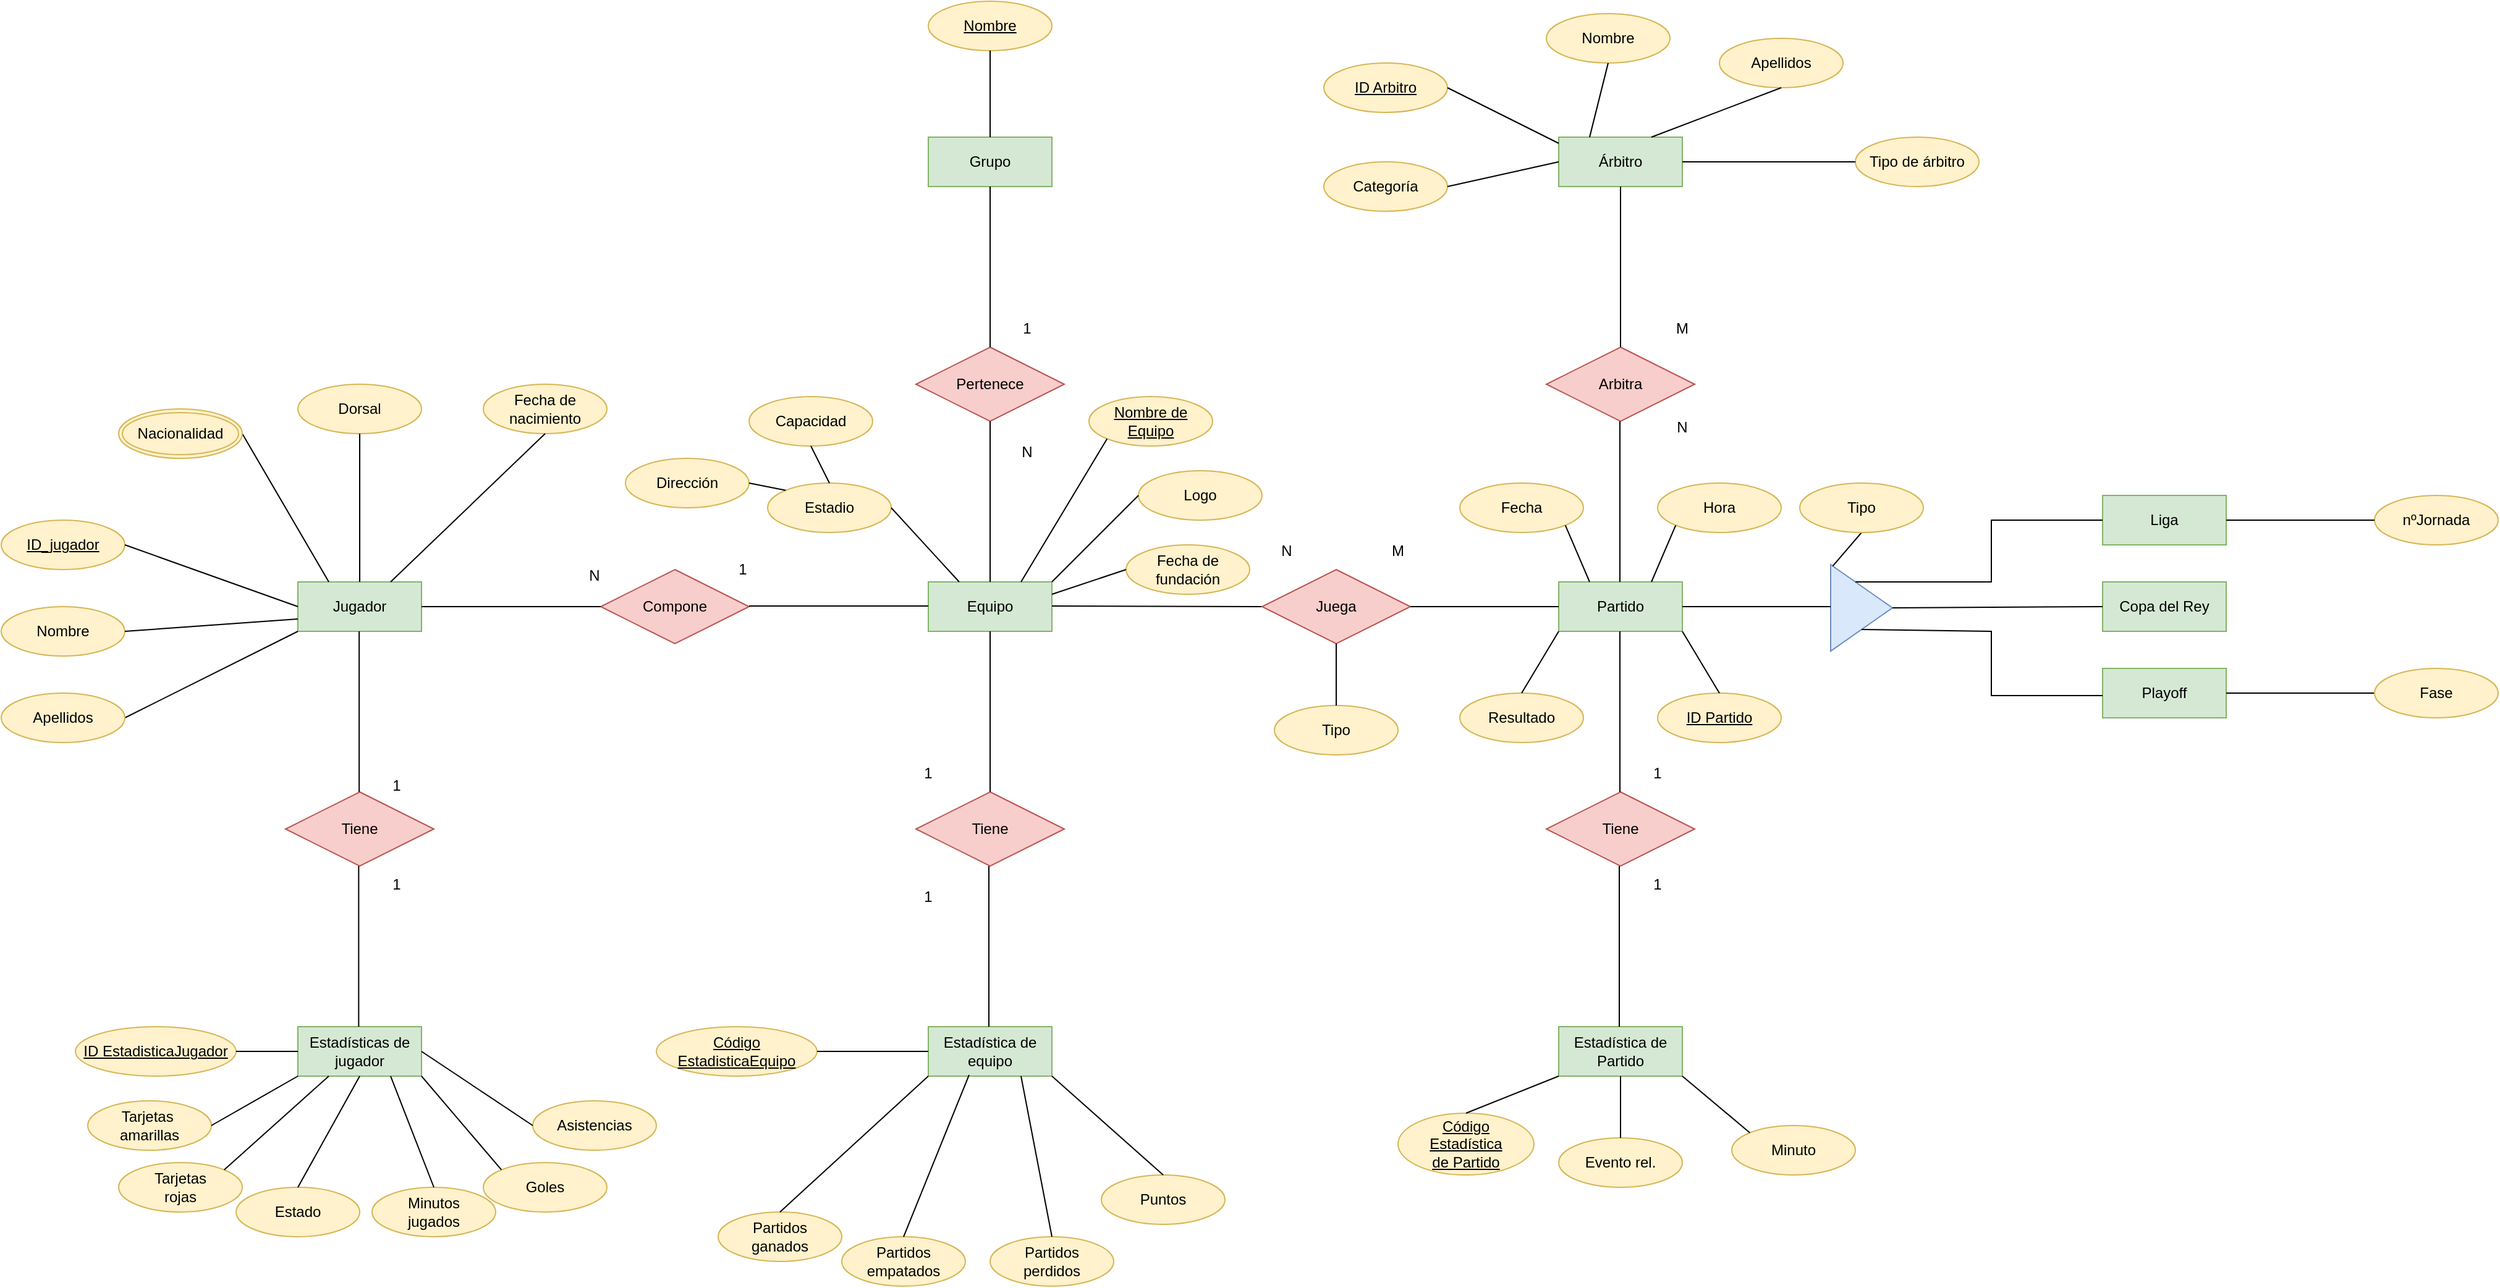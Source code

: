 <mxfile version="24.0.0" type="device">
  <diagram id="R2lEEEUBdFMjLlhIrx00" name="Page-1">
    <mxGraphModel dx="1912" dy="578" grid="1" gridSize="10" guides="1" tooltips="1" connect="1" arrows="1" fold="1" page="1" pageScale="1" pageWidth="850" pageHeight="1100" math="0" shadow="0" extFonts="Permanent Marker^https://fonts.googleapis.com/css?family=Permanent+Marker">
      <root>
        <mxCell id="0" />
        <mxCell id="1" parent="0" />
        <mxCell id="v-Di3Hc3oVgs2gPmcvR6-1" value="Equipo" style="whiteSpace=wrap;html=1;align=center;fillColor=#d5e8d4;strokeColor=#82b366;" vertex="1" parent="1">
          <mxGeometry x="180" y="480" width="100" height="40" as="geometry" />
        </mxCell>
        <mxCell id="v-Di3Hc3oVgs2gPmcvR6-2" value="Estadística de Partido" style="whiteSpace=wrap;html=1;align=center;fillColor=#d5e8d4;strokeColor=#82b366;" vertex="1" parent="1">
          <mxGeometry x="690" y="840" width="100" height="40" as="geometry" />
        </mxCell>
        <mxCell id="v-Di3Hc3oVgs2gPmcvR6-3" value="Jugador" style="whiteSpace=wrap;html=1;align=center;fillColor=#d5e8d4;strokeColor=#82b366;" vertex="1" parent="1">
          <mxGeometry x="-330" y="480" width="100" height="40" as="geometry" />
        </mxCell>
        <mxCell id="v-Di3Hc3oVgs2gPmcvR6-4" value="Partido" style="whiteSpace=wrap;html=1;align=center;fillColor=#d5e8d4;strokeColor=#82b366;" vertex="1" parent="1">
          <mxGeometry x="690" y="480" width="100" height="40" as="geometry" />
        </mxCell>
        <mxCell id="v-Di3Hc3oVgs2gPmcvR6-5" value="Grupo" style="whiteSpace=wrap;html=1;align=center;fillColor=#d5e8d4;strokeColor=#82b366;" vertex="1" parent="1">
          <mxGeometry x="180" y="120" width="100" height="40" as="geometry" />
        </mxCell>
        <mxCell id="v-Di3Hc3oVgs2gPmcvR6-6" value="Árbitro" style="whiteSpace=wrap;html=1;align=center;fillColor=#d5e8d4;strokeColor=#82b366;" vertex="1" parent="1">
          <mxGeometry x="690" y="120" width="100" height="40" as="geometry" />
        </mxCell>
        <mxCell id="v-Di3Hc3oVgs2gPmcvR6-8" value="Compone" style="shape=rhombus;perimeter=rhombusPerimeter;whiteSpace=wrap;html=1;align=center;fillColor=#f8cecc;strokeColor=#b85450;" vertex="1" parent="1">
          <mxGeometry x="-85" y="470" width="120" height="60" as="geometry" />
        </mxCell>
        <mxCell id="v-Di3Hc3oVgs2gPmcvR6-10" value="Tiene" style="shape=rhombus;perimeter=rhombusPerimeter;whiteSpace=wrap;html=1;align=center;fillColor=#f8cecc;strokeColor=#b85450;" vertex="1" parent="1">
          <mxGeometry x="680" y="650" width="120" height="60" as="geometry" />
        </mxCell>
        <mxCell id="v-Di3Hc3oVgs2gPmcvR6-11" value="Arbitra" style="shape=rhombus;perimeter=rhombusPerimeter;whiteSpace=wrap;html=1;align=center;fillColor=#f8cecc;strokeColor=#b85450;" vertex="1" parent="1">
          <mxGeometry x="680" y="290" width="120" height="60" as="geometry" />
        </mxCell>
        <mxCell id="v-Di3Hc3oVgs2gPmcvR6-12" value="Pertenece" style="shape=rhombus;perimeter=rhombusPerimeter;whiteSpace=wrap;html=1;align=center;fillColor=#f8cecc;strokeColor=#b85450;" vertex="1" parent="1">
          <mxGeometry x="170" y="290" width="120" height="60" as="geometry" />
        </mxCell>
        <mxCell id="v-Di3Hc3oVgs2gPmcvR6-13" value="" style="endArrow=none;html=1;rounded=0;exitX=1;exitY=0.5;exitDx=0;exitDy=0;" edge="1" parent="1" source="v-Di3Hc3oVgs2gPmcvR6-3" target="v-Di3Hc3oVgs2gPmcvR6-8">
          <mxGeometry width="50" height="50" relative="1" as="geometry">
            <mxPoint x="-270" y="490" as="sourcePoint" />
            <mxPoint x="-270" y="360" as="targetPoint" />
          </mxGeometry>
        </mxCell>
        <mxCell id="v-Di3Hc3oVgs2gPmcvR6-14" value="" style="endArrow=none;html=1;rounded=0;exitX=1;exitY=0.5;exitDx=0;exitDy=0;" edge="1" parent="1">
          <mxGeometry width="50" height="50" relative="1" as="geometry">
            <mxPoint x="35" y="499.5" as="sourcePoint" />
            <mxPoint x="180" y="499.5" as="targetPoint" />
          </mxGeometry>
        </mxCell>
        <mxCell id="v-Di3Hc3oVgs2gPmcvR6-15" value="" style="endArrow=none;html=1;rounded=0;exitX=1;exitY=0.5;exitDx=0;exitDy=0;entryX=0;entryY=0.5;entryDx=0;entryDy=0;" edge="1" parent="1" target="v-Di3Hc3oVgs2gPmcvR6-87">
          <mxGeometry width="50" height="50" relative="1" as="geometry">
            <mxPoint x="280" y="499.5" as="sourcePoint" />
            <mxPoint x="425" y="499.5" as="targetPoint" />
            <Array as="points">
              <mxPoint x="450" y="500" />
            </Array>
          </mxGeometry>
        </mxCell>
        <mxCell id="v-Di3Hc3oVgs2gPmcvR6-19" value="ID_jugador" style="ellipse;whiteSpace=wrap;html=1;align=center;fontStyle=4;fillColor=#fff2cc;strokeColor=#d6b656;" vertex="1" parent="1">
          <mxGeometry x="-570" y="430" width="100" height="40" as="geometry" />
        </mxCell>
        <mxCell id="v-Di3Hc3oVgs2gPmcvR6-20" value="Nombre" style="ellipse;whiteSpace=wrap;html=1;align=center;fillColor=#fff2cc;strokeColor=#d6b656;" vertex="1" parent="1">
          <mxGeometry x="-570" y="500" width="100" height="40" as="geometry" />
        </mxCell>
        <mxCell id="v-Di3Hc3oVgs2gPmcvR6-21" value="Estadísticas de jugador" style="whiteSpace=wrap;html=1;align=center;fillColor=#d5e8d4;strokeColor=#82b366;" vertex="1" parent="1">
          <mxGeometry x="-330" y="840" width="100" height="40" as="geometry" />
        </mxCell>
        <mxCell id="v-Di3Hc3oVgs2gPmcvR6-23" value="Fecha de nacimiento" style="ellipse;whiteSpace=wrap;html=1;align=center;fillColor=#fff2cc;strokeColor=#d6b656;" vertex="1" parent="1">
          <mxGeometry x="-180" y="320" width="100" height="40" as="geometry" />
        </mxCell>
        <mxCell id="v-Di3Hc3oVgs2gPmcvR6-24" value="Dorsal" style="ellipse;whiteSpace=wrap;html=1;align=center;fillColor=#fff2cc;strokeColor=#d6b656;" vertex="1" parent="1">
          <mxGeometry x="-330" y="320" width="100" height="40" as="geometry" />
        </mxCell>
        <mxCell id="v-Di3Hc3oVgs2gPmcvR6-25" value="" style="endArrow=none;html=1;rounded=0;exitX=0;exitY=0.75;exitDx=0;exitDy=0;entryX=1;entryY=0.5;entryDx=0;entryDy=0;" edge="1" parent="1" source="v-Di3Hc3oVgs2gPmcvR6-3" target="v-Di3Hc3oVgs2gPmcvR6-20">
          <mxGeometry width="50" height="50" relative="1" as="geometry">
            <mxPoint x="-252.5" y="529" as="sourcePoint" />
            <mxPoint x="-420" y="610" as="targetPoint" />
          </mxGeometry>
        </mxCell>
        <mxCell id="v-Di3Hc3oVgs2gPmcvR6-26" value="" style="endArrow=none;html=1;rounded=0;exitX=0;exitY=1;exitDx=0;exitDy=0;entryX=1;entryY=0.5;entryDx=0;entryDy=0;" edge="1" parent="1" source="v-Di3Hc3oVgs2gPmcvR6-3" target="v-Di3Hc3oVgs2gPmcvR6-34">
          <mxGeometry width="50" height="50" relative="1" as="geometry">
            <mxPoint x="-270" y="530" as="sourcePoint" />
            <mxPoint x="-180" y="580" as="targetPoint" />
          </mxGeometry>
        </mxCell>
        <mxCell id="v-Di3Hc3oVgs2gPmcvR6-27" value="" style="endArrow=none;html=1;rounded=0;exitX=0;exitY=0.5;exitDx=0;exitDy=0;entryX=1;entryY=0.5;entryDx=0;entryDy=0;" edge="1" parent="1" source="v-Di3Hc3oVgs2gPmcvR6-3" target="v-Di3Hc3oVgs2gPmcvR6-19">
          <mxGeometry width="50" height="50" relative="1" as="geometry">
            <mxPoint x="-260" y="540" as="sourcePoint" />
            <mxPoint x="-310" y="600" as="targetPoint" />
          </mxGeometry>
        </mxCell>
        <mxCell id="v-Di3Hc3oVgs2gPmcvR6-28" value="" style="endArrow=none;html=1;rounded=0;exitX=0.25;exitY=0;exitDx=0;exitDy=0;entryX=1;entryY=0.5;entryDx=0;entryDy=0;" edge="1" parent="1" source="v-Di3Hc3oVgs2gPmcvR6-3" target="v-Di3Hc3oVgs2gPmcvR6-129">
          <mxGeometry width="50" height="50" relative="1" as="geometry">
            <mxPoint x="-320" y="530" as="sourcePoint" />
            <mxPoint x="-500" y="500" as="targetPoint" />
          </mxGeometry>
        </mxCell>
        <mxCell id="v-Di3Hc3oVgs2gPmcvR6-30" value="" style="endArrow=none;html=1;rounded=0;exitX=0.5;exitY=0;exitDx=0;exitDy=0;entryX=0.5;entryY=1;entryDx=0;entryDy=0;" edge="1" parent="1" source="v-Di3Hc3oVgs2gPmcvR6-3" target="v-Di3Hc3oVgs2gPmcvR6-24">
          <mxGeometry width="50" height="50" relative="1" as="geometry">
            <mxPoint x="-320" y="500" as="sourcePoint" />
            <mxPoint x="-500" y="480" as="targetPoint" />
          </mxGeometry>
        </mxCell>
        <mxCell id="v-Di3Hc3oVgs2gPmcvR6-31" value="" style="endArrow=none;html=1;rounded=0;exitX=0.75;exitY=0;exitDx=0;exitDy=0;entryX=0.5;entryY=1;entryDx=0;entryDy=0;" edge="1" parent="1" source="v-Di3Hc3oVgs2gPmcvR6-3" target="v-Di3Hc3oVgs2gPmcvR6-23">
          <mxGeometry width="50" height="50" relative="1" as="geometry">
            <mxPoint x="-320" y="490" as="sourcePoint" />
            <mxPoint x="-505" y="434" as="targetPoint" />
          </mxGeometry>
        </mxCell>
        <mxCell id="v-Di3Hc3oVgs2gPmcvR6-33" value="Tiene" style="shape=rhombus;perimeter=rhombusPerimeter;whiteSpace=wrap;html=1;align=center;fillColor=#f8cecc;strokeColor=#b85450;" vertex="1" parent="1">
          <mxGeometry x="-340" y="650" width="120" height="60" as="geometry" />
        </mxCell>
        <mxCell id="v-Di3Hc3oVgs2gPmcvR6-34" value="Apellidos" style="ellipse;whiteSpace=wrap;html=1;align=center;fillColor=#fff2cc;strokeColor=#d6b656;" vertex="1" parent="1">
          <mxGeometry x="-570" y="570" width="100" height="40" as="geometry" />
        </mxCell>
        <mxCell id="v-Di3Hc3oVgs2gPmcvR6-35" value="Tiene" style="shape=rhombus;perimeter=rhombusPerimeter;whiteSpace=wrap;html=1;align=center;fillColor=#f8cecc;strokeColor=#b85450;" vertex="1" parent="1">
          <mxGeometry x="170" y="650" width="120" height="60" as="geometry" />
        </mxCell>
        <mxCell id="v-Di3Hc3oVgs2gPmcvR6-36" value="Estadística de equipo" style="whiteSpace=wrap;html=1;align=center;fillColor=#d5e8d4;strokeColor=#82b366;" vertex="1" parent="1">
          <mxGeometry x="180" y="840" width="100" height="40" as="geometry" />
        </mxCell>
        <mxCell id="v-Di3Hc3oVgs2gPmcvR6-37" value="" style="endArrow=none;html=1;rounded=0;entryX=0.5;entryY=1;entryDx=0;entryDy=0;exitX=0.5;exitY=0;exitDx=0;exitDy=0;" edge="1" parent="1">
          <mxGeometry width="50" height="50" relative="1" as="geometry">
            <mxPoint x="229" y="840" as="sourcePoint" />
            <mxPoint x="229" y="710" as="targetPoint" />
          </mxGeometry>
        </mxCell>
        <mxCell id="v-Di3Hc3oVgs2gPmcvR6-38" value="Estadio" style="ellipse;whiteSpace=wrap;html=1;align=center;fillColor=#fff2cc;strokeColor=#d6b656;" vertex="1" parent="1">
          <mxGeometry x="50" y="400" width="100" height="40" as="geometry" />
        </mxCell>
        <mxCell id="v-Di3Hc3oVgs2gPmcvR6-39" value="Fecha de fundación" style="ellipse;whiteSpace=wrap;html=1;align=center;fillColor=#fff2cc;strokeColor=#d6b656;" vertex="1" parent="1">
          <mxGeometry x="340" y="450" width="100" height="40" as="geometry" />
        </mxCell>
        <mxCell id="v-Di3Hc3oVgs2gPmcvR6-40" value="Logo" style="ellipse;whiteSpace=wrap;html=1;align=center;fillColor=#fff2cc;strokeColor=#d6b656;" vertex="1" parent="1">
          <mxGeometry x="350" y="390" width="100" height="40" as="geometry" />
        </mxCell>
        <mxCell id="v-Di3Hc3oVgs2gPmcvR6-41" value="Capacidad" style="ellipse;whiteSpace=wrap;html=1;align=center;fillColor=#fff2cc;strokeColor=#d6b656;" vertex="1" parent="1">
          <mxGeometry x="35" y="330" width="100" height="40" as="geometry" />
        </mxCell>
        <mxCell id="v-Di3Hc3oVgs2gPmcvR6-42" value="Dirección" style="ellipse;whiteSpace=wrap;html=1;align=center;fillColor=#fff2cc;strokeColor=#d6b656;" vertex="1" parent="1">
          <mxGeometry x="-65" y="380" width="100" height="40" as="geometry" />
        </mxCell>
        <mxCell id="v-Di3Hc3oVgs2gPmcvR6-43" value="" style="endArrow=none;html=1;rounded=0;exitX=0.25;exitY=0;exitDx=0;exitDy=0;entryX=1;entryY=0.5;entryDx=0;entryDy=0;" edge="1" parent="1" source="v-Di3Hc3oVgs2gPmcvR6-1" target="v-Di3Hc3oVgs2gPmcvR6-38">
          <mxGeometry width="50" height="50" relative="1" as="geometry">
            <mxPoint x="190" y="490" as="sourcePoint" />
            <mxPoint x="160" y="480" as="targetPoint" />
          </mxGeometry>
        </mxCell>
        <mxCell id="v-Di3Hc3oVgs2gPmcvR6-44" value="" style="endArrow=none;html=1;rounded=0;exitX=0.5;exitY=0;exitDx=0;exitDy=0;entryX=0.5;entryY=1;entryDx=0;entryDy=0;" edge="1" parent="1" source="v-Di3Hc3oVgs2gPmcvR6-38" target="v-Di3Hc3oVgs2gPmcvR6-41">
          <mxGeometry width="50" height="50" relative="1" as="geometry">
            <mxPoint x="215" y="490" as="sourcePoint" />
            <mxPoint x="160" y="430" as="targetPoint" />
          </mxGeometry>
        </mxCell>
        <mxCell id="v-Di3Hc3oVgs2gPmcvR6-45" value="" style="endArrow=none;html=1;rounded=0;exitX=0;exitY=0;exitDx=0;exitDy=0;entryX=1;entryY=0.5;entryDx=0;entryDy=0;" edge="1" parent="1" source="v-Di3Hc3oVgs2gPmcvR6-38" target="v-Di3Hc3oVgs2gPmcvR6-42">
          <mxGeometry width="50" height="50" relative="1" as="geometry">
            <mxPoint x="215" y="490" as="sourcePoint" />
            <mxPoint x="160" y="430" as="targetPoint" />
          </mxGeometry>
        </mxCell>
        <mxCell id="v-Di3Hc3oVgs2gPmcvR6-46" value="" style="endArrow=none;html=1;rounded=0;exitX=1;exitY=0;exitDx=0;exitDy=0;entryX=0;entryY=0.5;entryDx=0;entryDy=0;" edge="1" parent="1" source="v-Di3Hc3oVgs2gPmcvR6-1" target="v-Di3Hc3oVgs2gPmcvR6-40">
          <mxGeometry width="50" height="50" relative="1" as="geometry">
            <mxPoint x="265" y="490" as="sourcePoint" />
            <mxPoint x="290" y="380" as="targetPoint" />
          </mxGeometry>
        </mxCell>
        <mxCell id="v-Di3Hc3oVgs2gPmcvR6-47" value="" style="endArrow=none;html=1;rounded=0;exitX=1;exitY=0.25;exitDx=0;exitDy=0;entryX=0;entryY=0.5;entryDx=0;entryDy=0;" edge="1" parent="1" source="v-Di3Hc3oVgs2gPmcvR6-1" target="v-Di3Hc3oVgs2gPmcvR6-39">
          <mxGeometry width="50" height="50" relative="1" as="geometry">
            <mxPoint x="290" y="490" as="sourcePoint" />
            <mxPoint x="299" y="438" as="targetPoint" />
          </mxGeometry>
        </mxCell>
        <mxCell id="v-Di3Hc3oVgs2gPmcvR6-48" value="ID EstadisticaJugador" style="ellipse;whiteSpace=wrap;html=1;align=center;fontStyle=4;fillColor=#fff2cc;strokeColor=#d6b656;" vertex="1" parent="1">
          <mxGeometry x="-510" y="840" width="130" height="40" as="geometry" />
        </mxCell>
        <mxCell id="v-Di3Hc3oVgs2gPmcvR6-49" value="Tarjetas&amp;nbsp;&lt;br&gt;amarillas" style="ellipse;whiteSpace=wrap;html=1;align=center;fillColor=#fff2cc;strokeColor=#d6b656;" vertex="1" parent="1">
          <mxGeometry x="-500" y="900" width="100" height="40" as="geometry" />
        </mxCell>
        <mxCell id="v-Di3Hc3oVgs2gPmcvR6-50" value="Tarjetas&lt;br&gt;rojas" style="ellipse;whiteSpace=wrap;html=1;align=center;fillColor=#fff2cc;strokeColor=#d6b656;" vertex="1" parent="1">
          <mxGeometry x="-475" y="950" width="100" height="40" as="geometry" />
        </mxCell>
        <mxCell id="v-Di3Hc3oVgs2gPmcvR6-51" value="Minutos&lt;br&gt;jugados" style="ellipse;whiteSpace=wrap;html=1;align=center;fillColor=#fff2cc;strokeColor=#d6b656;" vertex="1" parent="1">
          <mxGeometry x="-270" y="970" width="100" height="40" as="geometry" />
        </mxCell>
        <mxCell id="v-Di3Hc3oVgs2gPmcvR6-52" value="Asistencias" style="ellipse;whiteSpace=wrap;html=1;align=center;fillColor=#fff2cc;strokeColor=#d6b656;" vertex="1" parent="1">
          <mxGeometry x="-140" y="900" width="100" height="40" as="geometry" />
        </mxCell>
        <mxCell id="v-Di3Hc3oVgs2gPmcvR6-53" value="Goles" style="ellipse;whiteSpace=wrap;html=1;align=center;fillColor=#fff2cc;strokeColor=#d6b656;" vertex="1" parent="1">
          <mxGeometry x="-180" y="950" width="100" height="40" as="geometry" />
        </mxCell>
        <mxCell id="v-Di3Hc3oVgs2gPmcvR6-54" value="" style="endArrow=none;html=1;rounded=0;exitX=0;exitY=0.5;exitDx=0;exitDy=0;entryX=1;entryY=0.5;entryDx=0;entryDy=0;" edge="1" parent="1" source="v-Di3Hc3oVgs2gPmcvR6-21" target="v-Di3Hc3oVgs2gPmcvR6-48">
          <mxGeometry width="50" height="50" relative="1" as="geometry">
            <mxPoint x="-295" y="530" as="sourcePoint" />
            <mxPoint x="-365" y="640" as="targetPoint" />
          </mxGeometry>
        </mxCell>
        <mxCell id="v-Di3Hc3oVgs2gPmcvR6-55" value="" style="endArrow=none;html=1;rounded=0;exitX=0;exitY=1;exitDx=0;exitDy=0;entryX=1;entryY=0.5;entryDx=0;entryDy=0;" edge="1" parent="1" source="v-Di3Hc3oVgs2gPmcvR6-21" target="v-Di3Hc3oVgs2gPmcvR6-49">
          <mxGeometry width="50" height="50" relative="1" as="geometry">
            <mxPoint x="-295" y="530" as="sourcePoint" />
            <mxPoint x="-365" y="640" as="targetPoint" />
          </mxGeometry>
        </mxCell>
        <mxCell id="v-Di3Hc3oVgs2gPmcvR6-56" value="" style="endArrow=none;html=1;rounded=0;exitX=0.25;exitY=1;exitDx=0;exitDy=0;entryX=1;entryY=0;entryDx=0;entryDy=0;" edge="1" parent="1" source="v-Di3Hc3oVgs2gPmcvR6-21" target="v-Di3Hc3oVgs2gPmcvR6-50">
          <mxGeometry width="50" height="50" relative="1" as="geometry">
            <mxPoint x="-295" y="530" as="sourcePoint" />
            <mxPoint x="-365" y="640" as="targetPoint" />
          </mxGeometry>
        </mxCell>
        <mxCell id="v-Di3Hc3oVgs2gPmcvR6-57" value="" style="endArrow=none;html=1;rounded=0;exitX=0.75;exitY=1;exitDx=0;exitDy=0;entryX=0.5;entryY=0;entryDx=0;entryDy=0;" edge="1" parent="1" source="v-Di3Hc3oVgs2gPmcvR6-21" target="v-Di3Hc3oVgs2gPmcvR6-51">
          <mxGeometry width="50" height="50" relative="1" as="geometry">
            <mxPoint x="-295" y="890" as="sourcePoint" />
            <mxPoint x="-355" y="976" as="targetPoint" />
          </mxGeometry>
        </mxCell>
        <mxCell id="v-Di3Hc3oVgs2gPmcvR6-58" value="" style="endArrow=none;html=1;rounded=0;exitX=1;exitY=1;exitDx=0;exitDy=0;entryX=0;entryY=0;entryDx=0;entryDy=0;" edge="1" parent="1" source="v-Di3Hc3oVgs2gPmcvR6-21" target="v-Di3Hc3oVgs2gPmcvR6-53">
          <mxGeometry width="50" height="50" relative="1" as="geometry">
            <mxPoint x="-285" y="900" as="sourcePoint" />
            <mxPoint x="-345" y="986" as="targetPoint" />
          </mxGeometry>
        </mxCell>
        <mxCell id="v-Di3Hc3oVgs2gPmcvR6-59" value="" style="endArrow=none;html=1;rounded=0;exitX=1;exitY=0.5;exitDx=0;exitDy=0;entryX=0;entryY=0.5;entryDx=0;entryDy=0;" edge="1" parent="1" source="v-Di3Hc3oVgs2gPmcvR6-21" target="v-Di3Hc3oVgs2gPmcvR6-52">
          <mxGeometry width="50" height="50" relative="1" as="geometry">
            <mxPoint x="-275" y="910" as="sourcePoint" />
            <mxPoint x="-335" y="996" as="targetPoint" />
          </mxGeometry>
        </mxCell>
        <mxCell id="v-Di3Hc3oVgs2gPmcvR6-60" value="Nombre" style="ellipse;whiteSpace=wrap;html=1;align=center;fontStyle=4;fillColor=#fff2cc;strokeColor=#d6b656;" vertex="1" parent="1">
          <mxGeometry x="180" y="10" width="100" height="40" as="geometry" />
        </mxCell>
        <mxCell id="v-Di3Hc3oVgs2gPmcvR6-61" value="Estado" style="ellipse;whiteSpace=wrap;html=1;align=center;fillColor=#fff2cc;strokeColor=#d6b656;" vertex="1" parent="1">
          <mxGeometry x="-380" y="970" width="100" height="40" as="geometry" />
        </mxCell>
        <mxCell id="v-Di3Hc3oVgs2gPmcvR6-62" value="" style="endArrow=none;html=1;rounded=0;exitX=0.5;exitY=1;exitDx=0;exitDy=0;entryX=0.5;entryY=0;entryDx=0;entryDy=0;" edge="1" parent="1" source="v-Di3Hc3oVgs2gPmcvR6-21" target="v-Di3Hc3oVgs2gPmcvR6-61">
          <mxGeometry width="50" height="50" relative="1" as="geometry">
            <mxPoint x="-245" y="890" as="sourcePoint" />
            <mxPoint x="-210" y="980" as="targetPoint" />
          </mxGeometry>
        </mxCell>
        <mxCell id="v-Di3Hc3oVgs2gPmcvR6-63" value="Código EstadisticaEquipo" style="ellipse;whiteSpace=wrap;html=1;align=center;fontStyle=4;fillColor=#fff2cc;strokeColor=#d6b656;" vertex="1" parent="1">
          <mxGeometry x="-40" y="840" width="130" height="40" as="geometry" />
        </mxCell>
        <mxCell id="v-Di3Hc3oVgs2gPmcvR6-64" value="Partidos&lt;br&gt;ganados" style="ellipse;whiteSpace=wrap;html=1;align=center;fillColor=#fff2cc;strokeColor=#d6b656;" vertex="1" parent="1">
          <mxGeometry x="10" y="990" width="100" height="40" as="geometry" />
        </mxCell>
        <mxCell id="v-Di3Hc3oVgs2gPmcvR6-65" value="Partidos&lt;br&gt;empatados" style="ellipse;whiteSpace=wrap;html=1;align=center;fillColor=#fff2cc;strokeColor=#d6b656;" vertex="1" parent="1">
          <mxGeometry x="110" y="1010" width="100" height="40" as="geometry" />
        </mxCell>
        <mxCell id="v-Di3Hc3oVgs2gPmcvR6-66" value="Partidos&lt;br&gt;perdidos" style="ellipse;whiteSpace=wrap;html=1;align=center;fillColor=#fff2cc;strokeColor=#d6b656;" vertex="1" parent="1">
          <mxGeometry x="230" y="1010" width="100" height="40" as="geometry" />
        </mxCell>
        <mxCell id="v-Di3Hc3oVgs2gPmcvR6-67" value="Puntos" style="ellipse;whiteSpace=wrap;html=1;align=center;fillColor=#fff2cc;strokeColor=#d6b656;" vertex="1" parent="1">
          <mxGeometry x="320" y="960" width="100" height="40" as="geometry" />
        </mxCell>
        <mxCell id="v-Di3Hc3oVgs2gPmcvR6-68" value="" style="endArrow=none;html=1;rounded=0;exitX=0.5;exitY=0;exitDx=0;exitDy=0;entryX=0;entryY=1;entryDx=0;entryDy=0;" edge="1" parent="1" source="v-Di3Hc3oVgs2gPmcvR6-64" target="v-Di3Hc3oVgs2gPmcvR6-36">
          <mxGeometry width="50" height="50" relative="1" as="geometry">
            <mxPoint x="-220" y="870" as="sourcePoint" />
            <mxPoint x="-130" y="930" as="targetPoint" />
          </mxGeometry>
        </mxCell>
        <mxCell id="v-Di3Hc3oVgs2gPmcvR6-69" value="" style="endArrow=none;html=1;rounded=0;exitX=0.5;exitY=0;exitDx=0;exitDy=0;entryX=0.33;entryY=0.975;entryDx=0;entryDy=0;entryPerimeter=0;" edge="1" parent="1" source="v-Di3Hc3oVgs2gPmcvR6-65" target="v-Di3Hc3oVgs2gPmcvR6-36">
          <mxGeometry width="50" height="50" relative="1" as="geometry">
            <mxPoint x="20" y="960" as="sourcePoint" />
            <mxPoint x="80" y="890" as="targetPoint" />
          </mxGeometry>
        </mxCell>
        <mxCell id="v-Di3Hc3oVgs2gPmcvR6-70" value="" style="endArrow=none;html=1;rounded=0;exitX=0.5;exitY=0;exitDx=0;exitDy=0;entryX=0.75;entryY=1;entryDx=0;entryDy=0;" edge="1" parent="1" source="v-Di3Hc3oVgs2gPmcvR6-66" target="v-Di3Hc3oVgs2gPmcvR6-36">
          <mxGeometry width="50" height="50" relative="1" as="geometry">
            <mxPoint x="70" y="1030" as="sourcePoint" />
            <mxPoint x="140" y="870" as="targetPoint" />
          </mxGeometry>
        </mxCell>
        <mxCell id="v-Di3Hc3oVgs2gPmcvR6-71" value="" style="endArrow=none;html=1;rounded=0;exitX=0.5;exitY=0;exitDx=0;exitDy=0;entryX=1;entryY=1;entryDx=0;entryDy=0;" edge="1" parent="1" source="v-Di3Hc3oVgs2gPmcvR6-67" target="v-Di3Hc3oVgs2gPmcvR6-36">
          <mxGeometry width="50" height="50" relative="1" as="geometry">
            <mxPoint x="190" y="1030" as="sourcePoint" />
            <mxPoint x="146" y="888" as="targetPoint" />
          </mxGeometry>
        </mxCell>
        <mxCell id="v-Di3Hc3oVgs2gPmcvR6-72" value="" style="endArrow=none;html=1;rounded=0;exitX=1;exitY=0.5;exitDx=0;exitDy=0;entryX=0;entryY=0.5;entryDx=0;entryDy=0;" edge="1" parent="1" source="v-Di3Hc3oVgs2gPmcvR6-63" target="v-Di3Hc3oVgs2gPmcvR6-36">
          <mxGeometry width="50" height="50" relative="1" as="geometry">
            <mxPoint x="20" y="960" as="sourcePoint" />
            <mxPoint x="80" y="890" as="targetPoint" />
          </mxGeometry>
        </mxCell>
        <mxCell id="v-Di3Hc3oVgs2gPmcvR6-73" value="ID Partido" style="ellipse;whiteSpace=wrap;html=1;align=center;fontStyle=4;fillColor=#fff2cc;strokeColor=#d6b656;" vertex="1" parent="1">
          <mxGeometry x="770" y="570" width="100" height="40" as="geometry" />
        </mxCell>
        <mxCell id="v-Di3Hc3oVgs2gPmcvR6-74" value="Resultado" style="ellipse;whiteSpace=wrap;html=1;align=center;fillColor=#fff2cc;strokeColor=#d6b656;" vertex="1" parent="1">
          <mxGeometry x="610" y="570" width="100" height="40" as="geometry" />
        </mxCell>
        <mxCell id="v-Di3Hc3oVgs2gPmcvR6-75" value="" style="endArrow=none;html=1;rounded=0;entryX=0;entryY=1;entryDx=0;entryDy=0;exitX=0.5;exitY=0;exitDx=0;exitDy=0;" edge="1" parent="1" source="v-Di3Hc3oVgs2gPmcvR6-74" target="v-Di3Hc3oVgs2gPmcvR6-4">
          <mxGeometry width="50" height="50" relative="1" as="geometry">
            <mxPoint x="495" y="480" as="sourcePoint" />
            <mxPoint x="495" y="420" as="targetPoint" />
          </mxGeometry>
        </mxCell>
        <mxCell id="v-Di3Hc3oVgs2gPmcvR6-76" value="" style="endArrow=none;html=1;rounded=0;entryX=1;entryY=1;entryDx=0;entryDy=0;exitX=0.5;exitY=0;exitDx=0;exitDy=0;" edge="1" parent="1" source="v-Di3Hc3oVgs2gPmcvR6-73" target="v-Di3Hc3oVgs2gPmcvR6-4">
          <mxGeometry width="50" height="50" relative="1" as="geometry">
            <mxPoint x="640" y="560" as="sourcePoint" />
            <mxPoint x="700" y="530" as="targetPoint" />
          </mxGeometry>
        </mxCell>
        <mxCell id="v-Di3Hc3oVgs2gPmcvR6-77" value="Nombre de Equipo" style="ellipse;whiteSpace=wrap;html=1;align=center;fontStyle=4;fillColor=#fff2cc;strokeColor=#d6b656;" vertex="1" parent="1">
          <mxGeometry x="310" y="330" width="100" height="40" as="geometry" />
        </mxCell>
        <mxCell id="v-Di3Hc3oVgs2gPmcvR6-78" value="" style="endArrow=none;html=1;rounded=0;exitX=0.75;exitY=0;exitDx=0;exitDy=0;entryX=0;entryY=1;entryDx=0;entryDy=0;" edge="1" parent="1" source="v-Di3Hc3oVgs2gPmcvR6-1" target="v-Di3Hc3oVgs2gPmcvR6-77">
          <mxGeometry width="50" height="50" relative="1" as="geometry">
            <mxPoint x="290" y="490" as="sourcePoint" />
            <mxPoint x="300" y="430" as="targetPoint" />
          </mxGeometry>
        </mxCell>
        <mxCell id="v-Di3Hc3oVgs2gPmcvR6-79" value="Evento rel." style="ellipse;whiteSpace=wrap;html=1;align=center;fillColor=#fff2cc;strokeColor=#d6b656;" vertex="1" parent="1">
          <mxGeometry x="690" y="930" width="100" height="40" as="geometry" />
        </mxCell>
        <mxCell id="v-Di3Hc3oVgs2gPmcvR6-80" value="Minuto" style="ellipse;whiteSpace=wrap;html=1;align=center;fillColor=#fff2cc;strokeColor=#d6b656;" vertex="1" parent="1">
          <mxGeometry x="830" y="920" width="100" height="40" as="geometry" />
        </mxCell>
        <mxCell id="v-Di3Hc3oVgs2gPmcvR6-81" value="Código&lt;br&gt;Estadística&lt;br&gt;de Partido" style="ellipse;whiteSpace=wrap;html=1;align=center;fontStyle=4;fillColor=#fff2cc;strokeColor=#d6b656;" vertex="1" parent="1">
          <mxGeometry x="560" y="910" width="110" height="50" as="geometry" />
        </mxCell>
        <mxCell id="v-Di3Hc3oVgs2gPmcvR6-82" value="ID Arbitro" style="ellipse;whiteSpace=wrap;html=1;align=center;fontStyle=4;fillColor=#fff2cc;strokeColor=#d6b656;" vertex="1" parent="1">
          <mxGeometry x="500" y="60" width="100" height="40" as="geometry" />
        </mxCell>
        <mxCell id="v-Di3Hc3oVgs2gPmcvR6-83" value="Nombre" style="ellipse;whiteSpace=wrap;html=1;align=center;fillColor=#fff2cc;strokeColor=#d6b656;" vertex="1" parent="1">
          <mxGeometry x="680" y="20" width="100" height="40" as="geometry" />
        </mxCell>
        <mxCell id="v-Di3Hc3oVgs2gPmcvR6-84" value="Apellidos" style="ellipse;whiteSpace=wrap;html=1;align=center;fillColor=#fff2cc;strokeColor=#d6b656;" vertex="1" parent="1">
          <mxGeometry x="820" y="40" width="100" height="40" as="geometry" />
        </mxCell>
        <mxCell id="v-Di3Hc3oVgs2gPmcvR6-85" value="Tipo de árbitro" style="ellipse;whiteSpace=wrap;html=1;align=center;fillColor=#fff2cc;strokeColor=#d6b656;" vertex="1" parent="1">
          <mxGeometry x="930" y="120" width="100" height="40" as="geometry" />
        </mxCell>
        <mxCell id="v-Di3Hc3oVgs2gPmcvR6-86" value="Categoría" style="ellipse;whiteSpace=wrap;html=1;align=center;fillColor=#fff2cc;strokeColor=#d6b656;" vertex="1" parent="1">
          <mxGeometry x="500" y="140" width="100" height="40" as="geometry" />
        </mxCell>
        <mxCell id="v-Di3Hc3oVgs2gPmcvR6-87" value="Juega" style="shape=rhombus;perimeter=rhombusPerimeter;whiteSpace=wrap;html=1;align=center;fillColor=#f8cecc;strokeColor=#b85450;" vertex="1" parent="1">
          <mxGeometry x="450" y="470" width="120" height="60" as="geometry" />
        </mxCell>
        <mxCell id="v-Di3Hc3oVgs2gPmcvR6-88" value="" style="endArrow=none;html=1;rounded=0;" edge="1" parent="1">
          <mxGeometry width="50" height="50" relative="1" as="geometry">
            <mxPoint x="570" y="500" as="sourcePoint" />
            <mxPoint x="690" y="500" as="targetPoint" />
          </mxGeometry>
        </mxCell>
        <mxCell id="v-Di3Hc3oVgs2gPmcvR6-91" value="Fecha" style="ellipse;whiteSpace=wrap;html=1;align=center;fillColor=#fff2cc;strokeColor=#d6b656;" vertex="1" parent="1">
          <mxGeometry x="610" y="400" width="100" height="40" as="geometry" />
        </mxCell>
        <mxCell id="v-Di3Hc3oVgs2gPmcvR6-92" value="Hora" style="ellipse;whiteSpace=wrap;html=1;align=center;fillColor=#fff2cc;strokeColor=#d6b656;" vertex="1" parent="1">
          <mxGeometry x="770" y="400" width="100" height="40" as="geometry" />
        </mxCell>
        <mxCell id="v-Di3Hc3oVgs2gPmcvR6-93" value="" style="endArrow=none;html=1;rounded=0;entryX=1;entryY=1;entryDx=0;entryDy=0;exitX=0.25;exitY=0;exitDx=0;exitDy=0;" edge="1" parent="1" source="v-Di3Hc3oVgs2gPmcvR6-4" target="v-Di3Hc3oVgs2gPmcvR6-91">
          <mxGeometry width="50" height="50" relative="1" as="geometry">
            <mxPoint x="670" y="580" as="sourcePoint" />
            <mxPoint x="700" y="530" as="targetPoint" />
          </mxGeometry>
        </mxCell>
        <mxCell id="v-Di3Hc3oVgs2gPmcvR6-94" value="" style="endArrow=none;html=1;rounded=0;entryX=0;entryY=1;entryDx=0;entryDy=0;exitX=0.75;exitY=0;exitDx=0;exitDy=0;" edge="1" parent="1" source="v-Di3Hc3oVgs2gPmcvR6-4" target="v-Di3Hc3oVgs2gPmcvR6-92">
          <mxGeometry width="50" height="50" relative="1" as="geometry">
            <mxPoint x="725" y="490" as="sourcePoint" />
            <mxPoint x="705" y="444" as="targetPoint" />
          </mxGeometry>
        </mxCell>
        <mxCell id="v-Di3Hc3oVgs2gPmcvR6-95" value="1" style="text;html=1;strokeColor=none;fillColor=none;align=center;verticalAlign=middle;whiteSpace=wrap;rounded=0;" vertex="1" parent="1">
          <mxGeometry x="-280" y="630" width="60" height="30" as="geometry" />
        </mxCell>
        <mxCell id="v-Di3Hc3oVgs2gPmcvR6-96" value="1" style="text;html=1;strokeColor=none;fillColor=none;align=center;verticalAlign=middle;whiteSpace=wrap;rounded=0;" vertex="1" parent="1">
          <mxGeometry x="-280" y="710" width="60" height="30" as="geometry" />
        </mxCell>
        <mxCell id="v-Di3Hc3oVgs2gPmcvR6-97" value="1" style="text;html=1;strokeColor=none;fillColor=none;align=center;verticalAlign=middle;whiteSpace=wrap;rounded=0;" vertex="1" parent="1">
          <mxGeometry y="455" width="60" height="30" as="geometry" />
        </mxCell>
        <mxCell id="v-Di3Hc3oVgs2gPmcvR6-98" value="N" style="text;html=1;strokeColor=none;fillColor=none;align=center;verticalAlign=middle;whiteSpace=wrap;rounded=0;" vertex="1" parent="1">
          <mxGeometry x="-120" y="460" width="60" height="30" as="geometry" />
        </mxCell>
        <mxCell id="v-Di3Hc3oVgs2gPmcvR6-99" value="1" style="text;html=1;strokeColor=none;fillColor=none;align=center;verticalAlign=middle;whiteSpace=wrap;rounded=0;" vertex="1" parent="1">
          <mxGeometry x="150" y="620" width="60" height="30" as="geometry" />
        </mxCell>
        <mxCell id="v-Di3Hc3oVgs2gPmcvR6-100" value="1" style="text;html=1;strokeColor=none;fillColor=none;align=center;verticalAlign=middle;whiteSpace=wrap;rounded=0;" vertex="1" parent="1">
          <mxGeometry x="150" y="720" width="60" height="30" as="geometry" />
        </mxCell>
        <mxCell id="v-Di3Hc3oVgs2gPmcvR6-101" value="N" style="text;html=1;strokeColor=none;fillColor=none;align=center;verticalAlign=middle;whiteSpace=wrap;rounded=0;" vertex="1" parent="1">
          <mxGeometry x="440" y="440" width="60" height="30" as="geometry" />
        </mxCell>
        <mxCell id="v-Di3Hc3oVgs2gPmcvR6-102" value="M" style="text;html=1;strokeColor=none;fillColor=none;align=center;verticalAlign=middle;whiteSpace=wrap;rounded=0;" vertex="1" parent="1">
          <mxGeometry x="530" y="440" width="60" height="30" as="geometry" />
        </mxCell>
        <mxCell id="v-Di3Hc3oVgs2gPmcvR6-105" value="" style="endArrow=none;html=1;rounded=0;entryX=0.5;entryY=1;entryDx=0;entryDy=0;exitX=0.5;exitY=0;exitDx=0;exitDy=0;" edge="1" parent="1">
          <mxGeometry width="50" height="50" relative="1" as="geometry">
            <mxPoint x="739.5" y="650" as="sourcePoint" />
            <mxPoint x="739.5" y="520" as="targetPoint" />
          </mxGeometry>
        </mxCell>
        <mxCell id="v-Di3Hc3oVgs2gPmcvR6-106" value="Tipo" style="ellipse;whiteSpace=wrap;html=1;align=center;fillColor=#fff2cc;strokeColor=#d6b656;" vertex="1" parent="1">
          <mxGeometry x="460" y="580" width="100" height="40" as="geometry" />
        </mxCell>
        <mxCell id="v-Di3Hc3oVgs2gPmcvR6-107" value="" style="endArrow=none;html=1;rounded=0;entryX=0.5;entryY=1;entryDx=0;entryDy=0;exitX=0.5;exitY=0;exitDx=0;exitDy=0;" edge="1" parent="1">
          <mxGeometry width="50" height="50" relative="1" as="geometry">
            <mxPoint x="739" y="840" as="sourcePoint" />
            <mxPoint x="739" y="710" as="targetPoint" />
          </mxGeometry>
        </mxCell>
        <mxCell id="v-Di3Hc3oVgs2gPmcvR6-108" value="" style="endArrow=none;html=1;rounded=0;exitX=0.5;exitY=0;exitDx=0;exitDy=0;entryX=0;entryY=1;entryDx=0;entryDy=0;" edge="1" parent="1" source="v-Di3Hc3oVgs2gPmcvR6-81" target="v-Di3Hc3oVgs2gPmcvR6-2">
          <mxGeometry width="50" height="50" relative="1" as="geometry">
            <mxPoint x="660" y="880" as="sourcePoint" />
            <mxPoint x="580" y="810" as="targetPoint" />
          </mxGeometry>
        </mxCell>
        <mxCell id="v-Di3Hc3oVgs2gPmcvR6-109" value="" style="endArrow=none;html=1;rounded=0;exitX=0.5;exitY=0;exitDx=0;exitDy=0;entryX=0.5;entryY=1;entryDx=0;entryDy=0;" edge="1" parent="1" source="v-Di3Hc3oVgs2gPmcvR6-106" target="v-Di3Hc3oVgs2gPmcvR6-87">
          <mxGeometry width="50" height="50" relative="1" as="geometry">
            <mxPoint x="260" y="960" as="sourcePoint" />
            <mxPoint x="180" y="890" as="targetPoint" />
          </mxGeometry>
        </mxCell>
        <mxCell id="v-Di3Hc3oVgs2gPmcvR6-110" value="" style="endArrow=none;html=1;rounded=0;entryX=0.5;entryY=1;entryDx=0;entryDy=0;exitX=0.5;exitY=0;exitDx=0;exitDy=0;" edge="1" parent="1">
          <mxGeometry width="50" height="50" relative="1" as="geometry">
            <mxPoint x="739.5" y="480" as="sourcePoint" />
            <mxPoint x="739.5" y="350" as="targetPoint" />
          </mxGeometry>
        </mxCell>
        <mxCell id="v-Di3Hc3oVgs2gPmcvR6-111" value="" style="endArrow=none;html=1;rounded=0;entryX=0.5;entryY=1;entryDx=0;entryDy=0;exitX=0.5;exitY=0;exitDx=0;exitDy=0;" edge="1" parent="1">
          <mxGeometry width="50" height="50" relative="1" as="geometry">
            <mxPoint x="740" y="290" as="sourcePoint" />
            <mxPoint x="740" y="160" as="targetPoint" />
          </mxGeometry>
        </mxCell>
        <mxCell id="v-Di3Hc3oVgs2gPmcvR6-112" value="" style="endArrow=none;html=1;rounded=0;entryX=1;entryY=0.5;entryDx=0;entryDy=0;" edge="1" parent="1" target="v-Di3Hc3oVgs2gPmcvR6-82">
          <mxGeometry width="50" height="50" relative="1" as="geometry">
            <mxPoint x="690" y="125" as="sourcePoint" />
            <mxPoint x="637.5" y="65" as="targetPoint" />
          </mxGeometry>
        </mxCell>
        <mxCell id="v-Di3Hc3oVgs2gPmcvR6-113" value="" style="endArrow=none;html=1;rounded=0;exitX=0;exitY=0.5;exitDx=0;exitDy=0;entryX=1;entryY=0.5;entryDx=0;entryDy=0;" edge="1" parent="1" source="v-Di3Hc3oVgs2gPmcvR6-6" target="v-Di3Hc3oVgs2gPmcvR6-86">
          <mxGeometry width="50" height="50" relative="1" as="geometry">
            <mxPoint x="702.5" y="135" as="sourcePoint" />
            <mxPoint x="610" y="90" as="targetPoint" />
          </mxGeometry>
        </mxCell>
        <mxCell id="v-Di3Hc3oVgs2gPmcvR6-114" value="" style="endArrow=none;html=1;rounded=0;exitX=0.25;exitY=0;exitDx=0;exitDy=0;entryX=0.5;entryY=1;entryDx=0;entryDy=0;" edge="1" parent="1" source="v-Di3Hc3oVgs2gPmcvR6-6" target="v-Di3Hc3oVgs2gPmcvR6-83">
          <mxGeometry width="50" height="50" relative="1" as="geometry">
            <mxPoint x="700" y="150" as="sourcePoint" />
            <mxPoint x="610" y="170" as="targetPoint" />
          </mxGeometry>
        </mxCell>
        <mxCell id="v-Di3Hc3oVgs2gPmcvR6-115" value="" style="endArrow=none;html=1;rounded=0;exitX=0.75;exitY=0;exitDx=0;exitDy=0;entryX=0.5;entryY=1;entryDx=0;entryDy=0;" edge="1" parent="1" source="v-Di3Hc3oVgs2gPmcvR6-6" target="v-Di3Hc3oVgs2gPmcvR6-84">
          <mxGeometry width="50" height="50" relative="1" as="geometry">
            <mxPoint x="725" y="130" as="sourcePoint" />
            <mxPoint x="710" y="75" as="targetPoint" />
          </mxGeometry>
        </mxCell>
        <mxCell id="v-Di3Hc3oVgs2gPmcvR6-116" value="" style="endArrow=none;html=1;rounded=0;entryX=0;entryY=0.5;entryDx=0;entryDy=0;" edge="1" parent="1" source="v-Di3Hc3oVgs2gPmcvR6-6" target="v-Di3Hc3oVgs2gPmcvR6-85">
          <mxGeometry width="50" height="50" relative="1" as="geometry">
            <mxPoint x="800" y="140" as="sourcePoint" />
            <mxPoint x="910" y="100" as="targetPoint" />
          </mxGeometry>
        </mxCell>
        <mxCell id="v-Di3Hc3oVgs2gPmcvR6-117" value="N" style="text;html=1;strokeColor=none;fillColor=none;align=center;verticalAlign=middle;whiteSpace=wrap;rounded=0;" vertex="1" parent="1">
          <mxGeometry x="760" y="340" width="60" height="30" as="geometry" />
        </mxCell>
        <mxCell id="v-Di3Hc3oVgs2gPmcvR6-118" value="M" style="text;html=1;strokeColor=none;fillColor=none;align=center;verticalAlign=middle;whiteSpace=wrap;rounded=0;" vertex="1" parent="1">
          <mxGeometry x="760" y="260" width="60" height="30" as="geometry" />
        </mxCell>
        <mxCell id="v-Di3Hc3oVgs2gPmcvR6-119" value="1" style="text;html=1;strokeColor=none;fillColor=none;align=center;verticalAlign=middle;whiteSpace=wrap;rounded=0;" vertex="1" parent="1">
          <mxGeometry x="740" y="620" width="60" height="30" as="geometry" />
        </mxCell>
        <mxCell id="v-Di3Hc3oVgs2gPmcvR6-120" value="1" style="text;html=1;strokeColor=none;fillColor=none;align=center;verticalAlign=middle;whiteSpace=wrap;rounded=0;" vertex="1" parent="1">
          <mxGeometry x="740" y="710" width="60" height="30" as="geometry" />
        </mxCell>
        <mxCell id="v-Di3Hc3oVgs2gPmcvR6-121" value="" style="endArrow=none;html=1;rounded=0;entryX=0.5;entryY=1;entryDx=0;entryDy=0;exitX=0.5;exitY=0;exitDx=0;exitDy=0;" edge="1" parent="1">
          <mxGeometry width="50" height="50" relative="1" as="geometry">
            <mxPoint x="230" y="480" as="sourcePoint" />
            <mxPoint x="230" y="350" as="targetPoint" />
          </mxGeometry>
        </mxCell>
        <mxCell id="v-Di3Hc3oVgs2gPmcvR6-122" value="" style="endArrow=none;html=1;rounded=0;entryX=0.5;entryY=1;entryDx=0;entryDy=0;exitX=0.5;exitY=0;exitDx=0;exitDy=0;" edge="1" parent="1">
          <mxGeometry width="50" height="50" relative="1" as="geometry">
            <mxPoint x="230" y="290" as="sourcePoint" />
            <mxPoint x="230" y="160" as="targetPoint" />
          </mxGeometry>
        </mxCell>
        <mxCell id="v-Di3Hc3oVgs2gPmcvR6-123" value="" style="endArrow=none;html=1;rounded=0;exitX=0.5;exitY=1;exitDx=0;exitDy=0;entryX=0.5;entryY=0;entryDx=0;entryDy=0;" edge="1" parent="1" source="v-Di3Hc3oVgs2gPmcvR6-60" target="v-Di3Hc3oVgs2gPmcvR6-5">
          <mxGeometry width="50" height="50" relative="1" as="geometry">
            <mxPoint x="400" y="70" as="sourcePoint" />
            <mxPoint x="310" y="90" as="targetPoint" />
          </mxGeometry>
        </mxCell>
        <mxCell id="v-Di3Hc3oVgs2gPmcvR6-124" value="" style="endArrow=none;html=1;rounded=0;entryX=0.5;entryY=1;entryDx=0;entryDy=0;exitX=0.5;exitY=0;exitDx=0;exitDy=0;" edge="1" parent="1">
          <mxGeometry width="50" height="50" relative="1" as="geometry">
            <mxPoint x="230" y="650" as="sourcePoint" />
            <mxPoint x="230" y="520" as="targetPoint" />
          </mxGeometry>
        </mxCell>
        <mxCell id="v-Di3Hc3oVgs2gPmcvR6-125" value="N" style="text;html=1;strokeColor=none;fillColor=none;align=center;verticalAlign=middle;whiteSpace=wrap;rounded=0;" vertex="1" parent="1">
          <mxGeometry x="230" y="360" width="60" height="30" as="geometry" />
        </mxCell>
        <mxCell id="v-Di3Hc3oVgs2gPmcvR6-126" value="1" style="text;html=1;strokeColor=none;fillColor=none;align=center;verticalAlign=middle;whiteSpace=wrap;rounded=0;" vertex="1" parent="1">
          <mxGeometry x="230" y="260" width="60" height="30" as="geometry" />
        </mxCell>
        <mxCell id="v-Di3Hc3oVgs2gPmcvR6-127" value="" style="endArrow=none;html=1;rounded=0;exitX=0.5;exitY=0;exitDx=0;exitDy=0;entryX=0.5;entryY=1;entryDx=0;entryDy=0;" edge="1" parent="1" source="v-Di3Hc3oVgs2gPmcvR6-79" target="v-Di3Hc3oVgs2gPmcvR6-2">
          <mxGeometry width="50" height="50" relative="1" as="geometry">
            <mxPoint x="780" y="950" as="sourcePoint" />
            <mxPoint x="800" y="890" as="targetPoint" />
          </mxGeometry>
        </mxCell>
        <mxCell id="v-Di3Hc3oVgs2gPmcvR6-128" value="" style="endArrow=none;html=1;rounded=0;exitX=0;exitY=0;exitDx=0;exitDy=0;entryX=1;entryY=1;entryDx=0;entryDy=0;" edge="1" parent="1" source="v-Di3Hc3oVgs2gPmcvR6-80" target="v-Di3Hc3oVgs2gPmcvR6-2">
          <mxGeometry width="50" height="50" relative="1" as="geometry">
            <mxPoint x="790" y="960" as="sourcePoint" />
            <mxPoint x="810" y="900" as="targetPoint" />
          </mxGeometry>
        </mxCell>
        <mxCell id="v-Di3Hc3oVgs2gPmcvR6-129" value="Nacionalidad" style="ellipse;shape=doubleEllipse;margin=3;whiteSpace=wrap;html=1;align=center;fillColor=#fff2cc;strokeColor=#d6b656;" vertex="1" parent="1">
          <mxGeometry x="-475" y="340" width="100" height="40" as="geometry" />
        </mxCell>
        <mxCell id="v-Di3Hc3oVgs2gPmcvR6-132" value="" style="endArrow=none;html=1;rounded=0;entryX=0.5;entryY=1;entryDx=0;entryDy=0;exitX=0.5;exitY=0;exitDx=0;exitDy=0;" edge="1" parent="1">
          <mxGeometry width="50" height="50" relative="1" as="geometry">
            <mxPoint x="-280.43" y="650" as="sourcePoint" />
            <mxPoint x="-280.43" y="520" as="targetPoint" />
          </mxGeometry>
        </mxCell>
        <mxCell id="v-Di3Hc3oVgs2gPmcvR6-135" value="" style="endArrow=none;html=1;rounded=0;entryX=0.5;entryY=1;entryDx=0;entryDy=0;exitX=0.5;exitY=0;exitDx=0;exitDy=0;" edge="1" parent="1">
          <mxGeometry width="50" height="50" relative="1" as="geometry">
            <mxPoint x="-280.83" y="840" as="sourcePoint" />
            <mxPoint x="-280.83" y="710" as="targetPoint" />
          </mxGeometry>
        </mxCell>
        <mxCell id="v-Di3Hc3oVgs2gPmcvR6-136" value="" style="triangle;whiteSpace=wrap;html=1;fillColor=#dae8fc;strokeColor=#6c8ebf;" vertex="1" parent="1">
          <mxGeometry x="910" y="466" width="50" height="70" as="geometry" />
        </mxCell>
        <mxCell id="v-Di3Hc3oVgs2gPmcvR6-137" value="" style="endArrow=none;html=1;rounded=0;" edge="1" parent="1">
          <mxGeometry width="50" height="50" relative="1" as="geometry">
            <mxPoint x="790" y="500" as="sourcePoint" />
            <mxPoint x="910" y="500" as="targetPoint" />
          </mxGeometry>
        </mxCell>
        <mxCell id="v-Di3Hc3oVgs2gPmcvR6-138" value="" style="endArrow=none;html=1;rounded=0;entryX=0.034;entryY=0.017;entryDx=0;entryDy=0;exitX=0.5;exitY=1;exitDx=0;exitDy=0;entryPerimeter=0;" edge="1" parent="1" source="v-Di3Hc3oVgs2gPmcvR6-139" target="v-Di3Hc3oVgs2gPmcvR6-136">
          <mxGeometry width="50" height="50" relative="1" as="geometry">
            <mxPoint x="950" y="420" as="sourcePoint" />
            <mxPoint x="860" y="540" as="targetPoint" />
          </mxGeometry>
        </mxCell>
        <mxCell id="v-Di3Hc3oVgs2gPmcvR6-139" value="Tipo" style="ellipse;whiteSpace=wrap;html=1;align=center;fillColor=#fff2cc;strokeColor=#d6b656;" vertex="1" parent="1">
          <mxGeometry x="885" y="400" width="100" height="40" as="geometry" />
        </mxCell>
        <mxCell id="v-Di3Hc3oVgs2gPmcvR6-140" value="Liga" style="whiteSpace=wrap;html=1;align=center;fillColor=#d5e8d4;strokeColor=#82b366;" vertex="1" parent="1">
          <mxGeometry x="1130" y="410" width="100" height="40" as="geometry" />
        </mxCell>
        <mxCell id="v-Di3Hc3oVgs2gPmcvR6-141" value="Copa del Rey" style="whiteSpace=wrap;html=1;align=center;fillColor=#d5e8d4;strokeColor=#82b366;" vertex="1" parent="1">
          <mxGeometry x="1130" y="480" width="100" height="40" as="geometry" />
        </mxCell>
        <mxCell id="v-Di3Hc3oVgs2gPmcvR6-142" value="Playoff" style="whiteSpace=wrap;html=1;align=center;fillColor=#d5e8d4;strokeColor=#82b366;" vertex="1" parent="1">
          <mxGeometry x="1130" y="550" width="100" height="40" as="geometry" />
        </mxCell>
        <mxCell id="v-Di3Hc3oVgs2gPmcvR6-143" value="" style="endArrow=none;html=1;rounded=0;entryX=1;entryY=0.5;entryDx=0;entryDy=0;exitX=0;exitY=0.5;exitDx=0;exitDy=0;" edge="1" parent="1" source="v-Di3Hc3oVgs2gPmcvR6-141" target="v-Di3Hc3oVgs2gPmcvR6-136">
          <mxGeometry width="50" height="50" relative="1" as="geometry">
            <mxPoint x="900" y="560" as="sourcePoint" />
            <mxPoint x="950" y="510" as="targetPoint" />
          </mxGeometry>
        </mxCell>
        <mxCell id="v-Di3Hc3oVgs2gPmcvR6-144" value="" style="endArrow=none;html=1;rounded=0;exitX=0;exitY=0.5;exitDx=0;exitDy=0;" edge="1" parent="1" source="v-Di3Hc3oVgs2gPmcvR6-140">
          <mxGeometry width="50" height="50" relative="1" as="geometry">
            <mxPoint x="900" y="560" as="sourcePoint" />
            <mxPoint x="930" y="480" as="targetPoint" />
            <Array as="points">
              <mxPoint x="1040" y="430" />
              <mxPoint x="1040" y="480" />
            </Array>
          </mxGeometry>
        </mxCell>
        <mxCell id="v-Di3Hc3oVgs2gPmcvR6-145" value="" style="endArrow=none;html=1;rounded=0;entryX=0;entryY=0.5;entryDx=0;entryDy=0;exitX=0.5;exitY=1;exitDx=0;exitDy=0;" edge="1" parent="1" source="v-Di3Hc3oVgs2gPmcvR6-136">
          <mxGeometry width="50" height="50" relative="1" as="geometry">
            <mxPoint x="940" y="520" as="sourcePoint" />
            <mxPoint x="1130.0" y="572" as="targetPoint" />
            <Array as="points">
              <mxPoint x="1040" y="520" />
              <mxPoint x="1040" y="572" />
            </Array>
          </mxGeometry>
        </mxCell>
        <mxCell id="v-Di3Hc3oVgs2gPmcvR6-146" value="nºJornada" style="ellipse;whiteSpace=wrap;html=1;align=center;fillColor=#fff2cc;strokeColor=#d6b656;" vertex="1" parent="1">
          <mxGeometry x="1350" y="410" width="100" height="40" as="geometry" />
        </mxCell>
        <mxCell id="v-Di3Hc3oVgs2gPmcvR6-147" value="" style="endArrow=none;html=1;rounded=0;entryX=1;entryY=0.5;entryDx=0;entryDy=0;exitX=0;exitY=0.5;exitDx=0;exitDy=0;" edge="1" parent="1" source="v-Di3Hc3oVgs2gPmcvR6-146" target="v-Di3Hc3oVgs2gPmcvR6-140">
          <mxGeometry width="50" height="50" relative="1" as="geometry">
            <mxPoint x="1010" y="620" as="sourcePoint" />
            <mxPoint x="1060" y="570" as="targetPoint" />
          </mxGeometry>
        </mxCell>
        <mxCell id="v-Di3Hc3oVgs2gPmcvR6-148" value="" style="endArrow=none;html=1;rounded=0;entryX=1;entryY=0.5;entryDx=0;entryDy=0;exitX=0;exitY=0.5;exitDx=0;exitDy=0;" edge="1" parent="1" source="v-Di3Hc3oVgs2gPmcvR6-149" target="v-Di3Hc3oVgs2gPmcvR6-142">
          <mxGeometry width="50" height="50" relative="1" as="geometry">
            <mxPoint x="1300" y="590" as="sourcePoint" />
            <mxPoint x="1240" y="420" as="targetPoint" />
          </mxGeometry>
        </mxCell>
        <mxCell id="v-Di3Hc3oVgs2gPmcvR6-149" value="Fase" style="ellipse;whiteSpace=wrap;html=1;align=center;fillColor=#fff2cc;strokeColor=#d6b656;" vertex="1" parent="1">
          <mxGeometry x="1350" y="550" width="100" height="40" as="geometry" />
        </mxCell>
      </root>
    </mxGraphModel>
  </diagram>
</mxfile>
